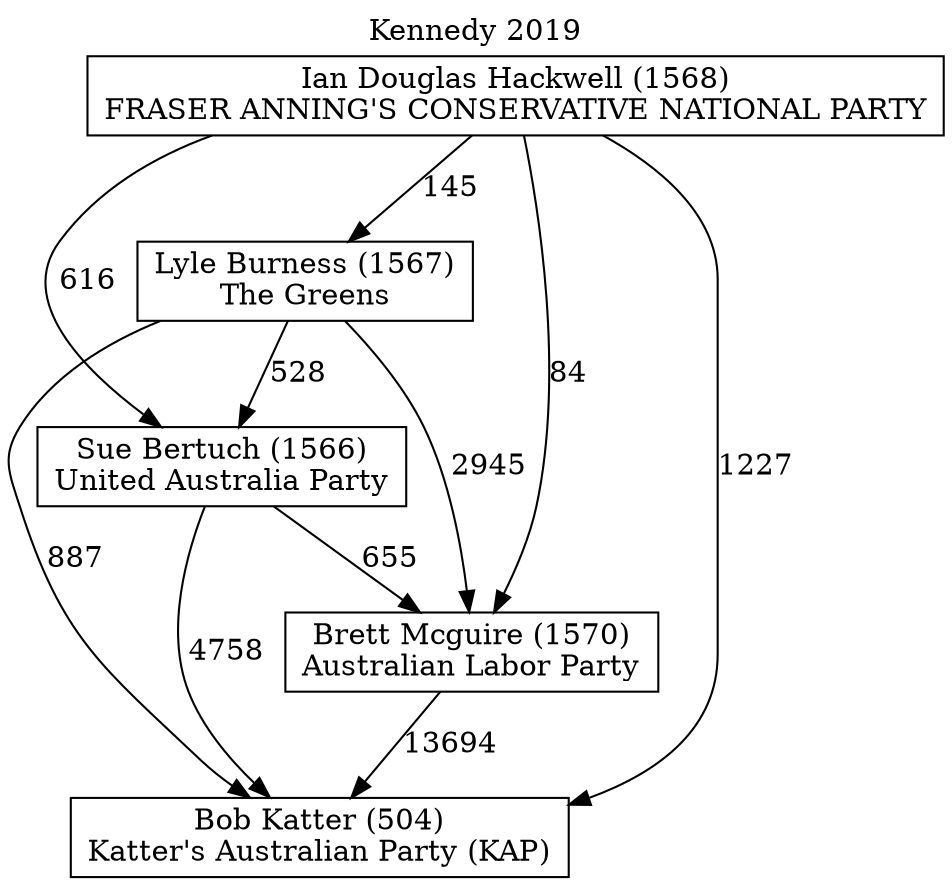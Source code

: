// House preference flow
digraph "Bob Katter (504)_Kennedy_2019" {
	graph [label="Kennedy 2019" labelloc=t mclimit=10]
	node [shape=box]
	"Bob Katter (504)" [label="Bob Katter (504)
Katter's Australian Party (KAP)"]
	"Brett Mcguire (1570)" [label="Brett Mcguire (1570)
Australian Labor Party"]
	"Sue Bertuch (1566)" [label="Sue Bertuch (1566)
United Australia Party"]
	"Lyle Burness (1567)" [label="Lyle Burness (1567)
The Greens"]
	"Ian Douglas Hackwell (1568)" [label="Ian Douglas Hackwell (1568)
FRASER ANNING'S CONSERVATIVE NATIONAL PARTY"]
	"Brett Mcguire (1570)" -> "Bob Katter (504)" [label=13694]
	"Sue Bertuch (1566)" -> "Brett Mcguire (1570)" [label=655]
	"Lyle Burness (1567)" -> "Sue Bertuch (1566)" [label=528]
	"Ian Douglas Hackwell (1568)" -> "Lyle Burness (1567)" [label=145]
	"Sue Bertuch (1566)" -> "Bob Katter (504)" [label=4758]
	"Lyle Burness (1567)" -> "Bob Katter (504)" [label=887]
	"Ian Douglas Hackwell (1568)" -> "Bob Katter (504)" [label=1227]
	"Ian Douglas Hackwell (1568)" -> "Sue Bertuch (1566)" [label=616]
	"Lyle Burness (1567)" -> "Brett Mcguire (1570)" [label=2945]
	"Ian Douglas Hackwell (1568)" -> "Brett Mcguire (1570)" [label=84]
}
